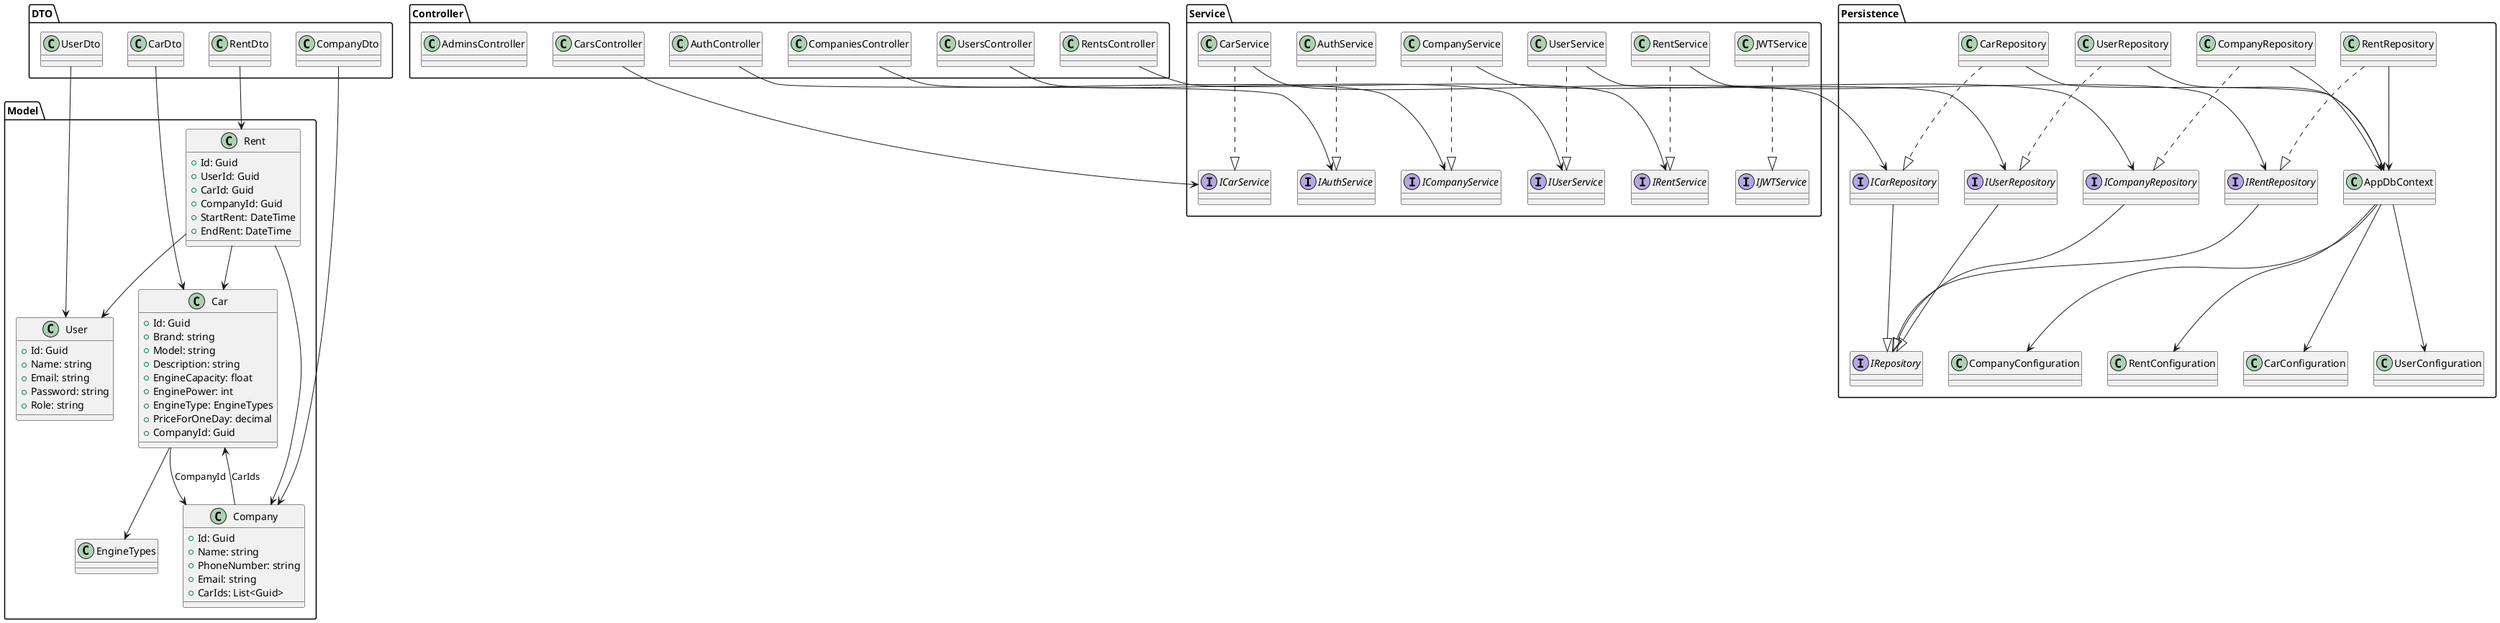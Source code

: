 @startuml Class

' ======= MODEL =======
package "Model" {
  class Car {
    +Id: Guid
    +Brand: string
    +Model: string
    +Description: string
    +EngineCapacity: float
    +EnginePower: int
    +EngineType: EngineTypes
    +PriceForOneDay: decimal
    +CompanyId: Guid
  }

  class Company {
    +Id: Guid
    +Name: string
    +PhoneNumber: string
    +Email: string
    +CarIds: List<Guid>
  }

  class Rent {
    +Id: Guid
    +UserId: Guid
    +CarId: Guid
    +CompanyId: Guid
    +StartRent: DateTime
    +EndRent: DateTime
  }

  class User {
    +Id: Guid
    +Name: string
    +Email: string
    +Password: string
    +Role: string
  }

  Car --> EngineTypes
  Car --> Company : CompanyId
  Company --> Car : CarIds
  Rent --> Car
  Rent --> Company
  Rent --> User
}

package "DTO"{
  class UserDto
  class CarDto
  class CompanyDto
  class RentDto

  UserDto --> User
  CarDto --> Car
  CompanyDto --> Company
  RentDto --> Rent

}
' ======= SERVICE =======
package "Service" {
  interface IUserService
  class UserService
  UserService ..|> IUserService

  interface ICarService
  class CarService
  CarService ..|> ICarService

  interface ICompanyService
  class CompanyService
  CompanyService ..|> ICompanyService

  interface IAuthService
  class AuthService
  AuthService ..|> IAuthService

  interface IJWTService
  class JWTService
  JWTService ..|> IJWTService

  interface IRentService
  class RentService
  RentService ..|> IRentService
}

' ======= CONTROLLER =======
package "Controller" {
  class UsersController
  class CarsController
  class CompaniesController
  class RentsController
  class AuthController
  class AdminsController

  UsersController --> IUserService
  CarsController --> ICarService
  CompaniesController --> ICompanyService
  RentsController --> IRentService
  AuthController --> IAuthService
}

' ======= PERSISTENCE =======
package "Persistence" {
  ' Базовый интерфейс без generic
  interface IRepository

  interface ICarRepository
  interface IUserRepository
  interface ICompanyRepository
  interface IRentRepository

  class CarRepository
  class UserRepository
  class CompanyRepository
  class RentRepository

  class AppDbContext
  class CarConfiguration
  class UserConfiguration
  class CompanyConfiguration
  class RentConfiguration

  ' Связи без <T>
  ICarRepository --|> IRepository
  IUserRepository --|> IRepository
  ICompanyRepository --|> IRepository
  IRentRepository --|> IRepository

  CarRepository ..|> ICarRepository
  UserRepository ..|> IUserRepository
  CompanyRepository ..|> ICompanyRepository
  RentRepository ..|> IRentRepository

  CarRepository --> AppDbContext
  UserRepository --> AppDbContext
  CompanyRepository --> AppDbContext
  RentRepository --> AppDbContext

  AppDbContext --> CarConfiguration
  AppDbContext --> UserConfiguration
  AppDbContext --> CompanyConfiguration
  AppDbContext --> RentConfiguration
}

' ======= СВЯЗИ между слоями =======
UserService --> IUserRepository
CarService --> ICarRepository
CompanyService --> ICompanyRepository
RentService --> IRentRepository

@enduml